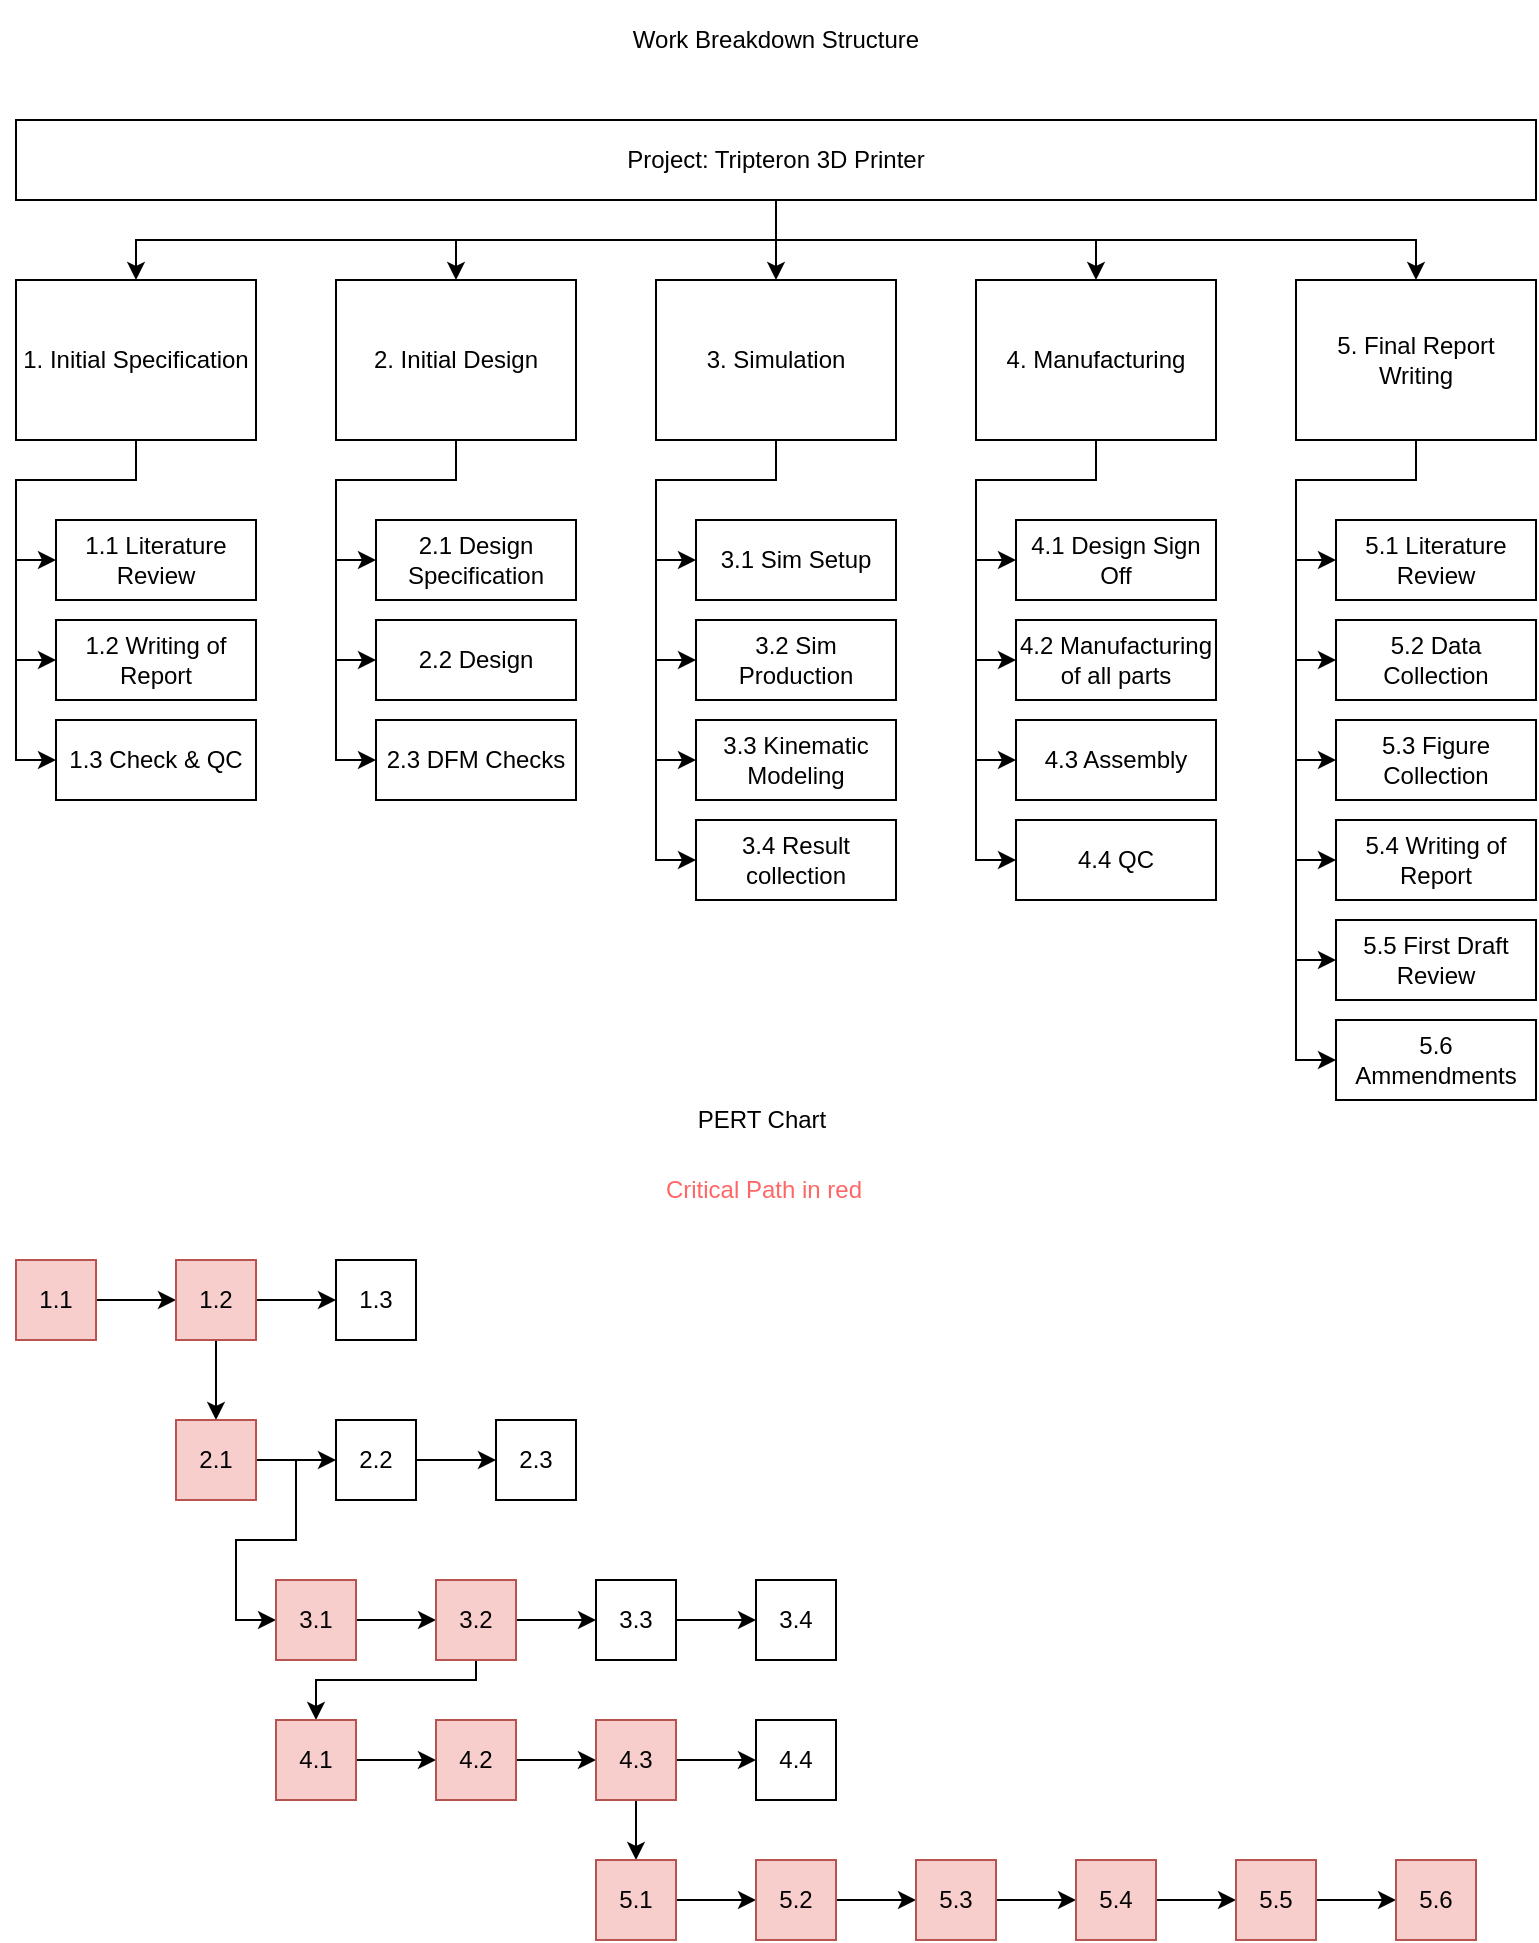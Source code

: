 <mxfile version="26.0.4">
  <diagram name="Page-1" id="xTb46sdcezq3PN24FQSf">
    <mxGraphModel dx="989" dy="577" grid="1" gridSize="10" guides="1" tooltips="1" connect="1" arrows="1" fold="1" page="1" pageScale="1" pageWidth="827" pageHeight="1169" math="0" shadow="0">
      <root>
        <mxCell id="0" />
        <mxCell id="1" parent="0" />
        <mxCell id="CleEMq_5FFTunpm9gmCT-34" style="edgeStyle=orthogonalEdgeStyle;rounded=0;orthogonalLoop=1;jettySize=auto;html=1;entryX=0;entryY=0.5;entryDx=0;entryDy=0;" edge="1" parent="1" source="CleEMq_5FFTunpm9gmCT-1" target="CleEMq_5FFTunpm9gmCT-9">
          <mxGeometry relative="1" as="geometry" />
        </mxCell>
        <mxCell id="CleEMq_5FFTunpm9gmCT-35" style="edgeStyle=orthogonalEdgeStyle;rounded=0;orthogonalLoop=1;jettySize=auto;html=1;entryX=0;entryY=0.5;entryDx=0;entryDy=0;" edge="1" parent="1" source="CleEMq_5FFTunpm9gmCT-1" target="CleEMq_5FFTunpm9gmCT-10">
          <mxGeometry relative="1" as="geometry">
            <Array as="points">
              <mxPoint x="100" y="300" />
              <mxPoint x="40" y="300" />
              <mxPoint x="40" y="390" />
            </Array>
          </mxGeometry>
        </mxCell>
        <mxCell id="CleEMq_5FFTunpm9gmCT-36" style="edgeStyle=orthogonalEdgeStyle;rounded=0;orthogonalLoop=1;jettySize=auto;html=1;entryX=0;entryY=0.5;entryDx=0;entryDy=0;" edge="1" parent="1" source="CleEMq_5FFTunpm9gmCT-1" target="CleEMq_5FFTunpm9gmCT-11">
          <mxGeometry relative="1" as="geometry">
            <Array as="points">
              <mxPoint x="100" y="300" />
              <mxPoint x="40" y="300" />
              <mxPoint x="40" y="440" />
            </Array>
          </mxGeometry>
        </mxCell>
        <mxCell id="CleEMq_5FFTunpm9gmCT-1" value="1. Initial Specification" style="rounded=0;whiteSpace=wrap;html=1;" vertex="1" parent="1">
          <mxGeometry x="40" y="200" width="120" height="80" as="geometry" />
        </mxCell>
        <mxCell id="CleEMq_5FFTunpm9gmCT-37" style="edgeStyle=orthogonalEdgeStyle;rounded=0;orthogonalLoop=1;jettySize=auto;html=1;entryX=0;entryY=0.5;entryDx=0;entryDy=0;" edge="1" parent="1" source="CleEMq_5FFTunpm9gmCT-2" target="CleEMq_5FFTunpm9gmCT-14">
          <mxGeometry relative="1" as="geometry">
            <Array as="points">
              <mxPoint x="260" y="300" />
              <mxPoint x="200" y="300" />
              <mxPoint x="200" y="440" />
            </Array>
          </mxGeometry>
        </mxCell>
        <mxCell id="CleEMq_5FFTunpm9gmCT-38" style="edgeStyle=orthogonalEdgeStyle;rounded=0;orthogonalLoop=1;jettySize=auto;html=1;entryX=0;entryY=0.5;entryDx=0;entryDy=0;" edge="1" parent="1" source="CleEMq_5FFTunpm9gmCT-2" target="CleEMq_5FFTunpm9gmCT-13">
          <mxGeometry relative="1" as="geometry">
            <Array as="points">
              <mxPoint x="260" y="300" />
              <mxPoint x="200" y="300" />
              <mxPoint x="200" y="390" />
            </Array>
          </mxGeometry>
        </mxCell>
        <mxCell id="CleEMq_5FFTunpm9gmCT-39" style="edgeStyle=orthogonalEdgeStyle;rounded=0;orthogonalLoop=1;jettySize=auto;html=1;entryX=0;entryY=0.5;entryDx=0;entryDy=0;" edge="1" parent="1" source="CleEMq_5FFTunpm9gmCT-2" target="CleEMq_5FFTunpm9gmCT-12">
          <mxGeometry relative="1" as="geometry" />
        </mxCell>
        <mxCell id="CleEMq_5FFTunpm9gmCT-2" value="2. Initial Design" style="rounded=0;whiteSpace=wrap;html=1;" vertex="1" parent="1">
          <mxGeometry x="200" y="200" width="120" height="80" as="geometry" />
        </mxCell>
        <mxCell id="CleEMq_5FFTunpm9gmCT-40" style="edgeStyle=orthogonalEdgeStyle;rounded=0;orthogonalLoop=1;jettySize=auto;html=1;entryX=0;entryY=0.5;entryDx=0;entryDy=0;" edge="1" parent="1" source="CleEMq_5FFTunpm9gmCT-3" target="CleEMq_5FFTunpm9gmCT-15">
          <mxGeometry relative="1" as="geometry" />
        </mxCell>
        <mxCell id="CleEMq_5FFTunpm9gmCT-41" style="edgeStyle=orthogonalEdgeStyle;rounded=0;orthogonalLoop=1;jettySize=auto;html=1;entryX=0;entryY=0.5;entryDx=0;entryDy=0;" edge="1" parent="1" source="CleEMq_5FFTunpm9gmCT-3" target="CleEMq_5FFTunpm9gmCT-16">
          <mxGeometry relative="1" as="geometry">
            <Array as="points">
              <mxPoint x="420" y="300" />
              <mxPoint x="360" y="300" />
              <mxPoint x="360" y="390" />
            </Array>
          </mxGeometry>
        </mxCell>
        <mxCell id="CleEMq_5FFTunpm9gmCT-42" style="edgeStyle=orthogonalEdgeStyle;rounded=0;orthogonalLoop=1;jettySize=auto;html=1;entryX=0;entryY=0.5;entryDx=0;entryDy=0;" edge="1" parent="1" source="CleEMq_5FFTunpm9gmCT-3" target="CleEMq_5FFTunpm9gmCT-17">
          <mxGeometry relative="1" as="geometry">
            <Array as="points">
              <mxPoint x="420" y="300" />
              <mxPoint x="360" y="300" />
              <mxPoint x="360" y="440" />
            </Array>
          </mxGeometry>
        </mxCell>
        <mxCell id="CleEMq_5FFTunpm9gmCT-43" style="edgeStyle=orthogonalEdgeStyle;rounded=0;orthogonalLoop=1;jettySize=auto;html=1;entryX=0;entryY=0.5;entryDx=0;entryDy=0;" edge="1" parent="1" source="CleEMq_5FFTunpm9gmCT-3" target="CleEMq_5FFTunpm9gmCT-18">
          <mxGeometry relative="1" as="geometry">
            <Array as="points">
              <mxPoint x="420" y="300" />
              <mxPoint x="360" y="300" />
              <mxPoint x="360" y="490" />
            </Array>
          </mxGeometry>
        </mxCell>
        <mxCell id="CleEMq_5FFTunpm9gmCT-3" value="3. Simulation" style="rounded=0;whiteSpace=wrap;html=1;" vertex="1" parent="1">
          <mxGeometry x="360" y="200" width="120" height="80" as="geometry" />
        </mxCell>
        <mxCell id="CleEMq_5FFTunpm9gmCT-44" style="edgeStyle=orthogonalEdgeStyle;rounded=0;orthogonalLoop=1;jettySize=auto;html=1;entryX=0;entryY=0.5;entryDx=0;entryDy=0;" edge="1" parent="1" source="CleEMq_5FFTunpm9gmCT-4" target="CleEMq_5FFTunpm9gmCT-19">
          <mxGeometry relative="1" as="geometry" />
        </mxCell>
        <mxCell id="CleEMq_5FFTunpm9gmCT-45" style="edgeStyle=orthogonalEdgeStyle;rounded=0;orthogonalLoop=1;jettySize=auto;html=1;entryX=0;entryY=0.5;entryDx=0;entryDy=0;" edge="1" parent="1" source="CleEMq_5FFTunpm9gmCT-4" target="CleEMq_5FFTunpm9gmCT-20">
          <mxGeometry relative="1" as="geometry">
            <Array as="points">
              <mxPoint x="580" y="300" />
              <mxPoint x="520" y="300" />
              <mxPoint x="520" y="390" />
            </Array>
          </mxGeometry>
        </mxCell>
        <mxCell id="CleEMq_5FFTunpm9gmCT-46" style="edgeStyle=orthogonalEdgeStyle;rounded=0;orthogonalLoop=1;jettySize=auto;html=1;entryX=0;entryY=0.5;entryDx=0;entryDy=0;" edge="1" parent="1" source="CleEMq_5FFTunpm9gmCT-4" target="CleEMq_5FFTunpm9gmCT-21">
          <mxGeometry relative="1" as="geometry">
            <Array as="points">
              <mxPoint x="580" y="300" />
              <mxPoint x="520" y="300" />
              <mxPoint x="520" y="440" />
            </Array>
          </mxGeometry>
        </mxCell>
        <mxCell id="CleEMq_5FFTunpm9gmCT-47" style="edgeStyle=orthogonalEdgeStyle;rounded=0;orthogonalLoop=1;jettySize=auto;html=1;entryX=0;entryY=0.5;entryDx=0;entryDy=0;" edge="1" parent="1" source="CleEMq_5FFTunpm9gmCT-4" target="CleEMq_5FFTunpm9gmCT-22">
          <mxGeometry relative="1" as="geometry">
            <Array as="points">
              <mxPoint x="580" y="300" />
              <mxPoint x="520" y="300" />
              <mxPoint x="520" y="490" />
            </Array>
          </mxGeometry>
        </mxCell>
        <mxCell id="CleEMq_5FFTunpm9gmCT-4" value="4. Manufacturing" style="rounded=0;whiteSpace=wrap;html=1;" vertex="1" parent="1">
          <mxGeometry x="520" y="200" width="120" height="80" as="geometry" />
        </mxCell>
        <mxCell id="CleEMq_5FFTunpm9gmCT-48" style="edgeStyle=orthogonalEdgeStyle;rounded=0;orthogonalLoop=1;jettySize=auto;html=1;entryX=0;entryY=0.5;entryDx=0;entryDy=0;" edge="1" parent="1" source="CleEMq_5FFTunpm9gmCT-5" target="CleEMq_5FFTunpm9gmCT-23">
          <mxGeometry relative="1" as="geometry" />
        </mxCell>
        <mxCell id="CleEMq_5FFTunpm9gmCT-49" style="edgeStyle=orthogonalEdgeStyle;rounded=0;orthogonalLoop=1;jettySize=auto;html=1;entryX=0;entryY=0.5;entryDx=0;entryDy=0;" edge="1" parent="1" source="CleEMq_5FFTunpm9gmCT-5" target="CleEMq_5FFTunpm9gmCT-24">
          <mxGeometry relative="1" as="geometry">
            <Array as="points">
              <mxPoint x="740" y="300" />
              <mxPoint x="680" y="300" />
              <mxPoint x="680" y="390" />
            </Array>
          </mxGeometry>
        </mxCell>
        <mxCell id="CleEMq_5FFTunpm9gmCT-50" style="edgeStyle=orthogonalEdgeStyle;rounded=0;orthogonalLoop=1;jettySize=auto;html=1;entryX=0;entryY=0.5;entryDx=0;entryDy=0;" edge="1" parent="1" source="CleEMq_5FFTunpm9gmCT-5" target="CleEMq_5FFTunpm9gmCT-25">
          <mxGeometry relative="1" as="geometry">
            <Array as="points">
              <mxPoint x="740" y="300" />
              <mxPoint x="680" y="300" />
              <mxPoint x="680" y="440" />
            </Array>
          </mxGeometry>
        </mxCell>
        <mxCell id="CleEMq_5FFTunpm9gmCT-51" style="edgeStyle=orthogonalEdgeStyle;rounded=0;orthogonalLoop=1;jettySize=auto;html=1;entryX=0;entryY=0.5;entryDx=0;entryDy=0;" edge="1" parent="1" source="CleEMq_5FFTunpm9gmCT-5" target="CleEMq_5FFTunpm9gmCT-26">
          <mxGeometry relative="1" as="geometry">
            <Array as="points">
              <mxPoint x="740" y="300" />
              <mxPoint x="680" y="300" />
              <mxPoint x="680" y="490" />
            </Array>
          </mxGeometry>
        </mxCell>
        <mxCell id="CleEMq_5FFTunpm9gmCT-52" style="edgeStyle=orthogonalEdgeStyle;rounded=0;orthogonalLoop=1;jettySize=auto;html=1;entryX=0;entryY=0.5;entryDx=0;entryDy=0;" edge="1" parent="1" source="CleEMq_5FFTunpm9gmCT-5" target="CleEMq_5FFTunpm9gmCT-27">
          <mxGeometry relative="1" as="geometry">
            <Array as="points">
              <mxPoint x="740" y="300" />
              <mxPoint x="680" y="300" />
              <mxPoint x="680" y="540" />
            </Array>
          </mxGeometry>
        </mxCell>
        <mxCell id="CleEMq_5FFTunpm9gmCT-53" style="edgeStyle=orthogonalEdgeStyle;rounded=0;orthogonalLoop=1;jettySize=auto;html=1;entryX=0;entryY=0.5;entryDx=0;entryDy=0;" edge="1" parent="1" source="CleEMq_5FFTunpm9gmCT-5" target="CleEMq_5FFTunpm9gmCT-28">
          <mxGeometry relative="1" as="geometry">
            <Array as="points">
              <mxPoint x="740" y="300" />
              <mxPoint x="680" y="300" />
              <mxPoint x="680" y="590" />
            </Array>
          </mxGeometry>
        </mxCell>
        <mxCell id="CleEMq_5FFTunpm9gmCT-5" value="5. Final Report Writing" style="rounded=0;whiteSpace=wrap;html=1;" vertex="1" parent="1">
          <mxGeometry x="680" y="200" width="120" height="80" as="geometry" />
        </mxCell>
        <mxCell id="CleEMq_5FFTunpm9gmCT-29" value="" style="edgeStyle=orthogonalEdgeStyle;rounded=0;orthogonalLoop=1;jettySize=auto;html=1;" edge="1" parent="1" source="CleEMq_5FFTunpm9gmCT-8" target="CleEMq_5FFTunpm9gmCT-3">
          <mxGeometry relative="1" as="geometry" />
        </mxCell>
        <mxCell id="CleEMq_5FFTunpm9gmCT-30" style="edgeStyle=orthogonalEdgeStyle;rounded=0;orthogonalLoop=1;jettySize=auto;html=1;entryX=0.5;entryY=0;entryDx=0;entryDy=0;" edge="1" parent="1" source="CleEMq_5FFTunpm9gmCT-8" target="CleEMq_5FFTunpm9gmCT-2">
          <mxGeometry relative="1" as="geometry" />
        </mxCell>
        <mxCell id="CleEMq_5FFTunpm9gmCT-31" style="edgeStyle=orthogonalEdgeStyle;rounded=0;orthogonalLoop=1;jettySize=auto;html=1;entryX=0.5;entryY=0;entryDx=0;entryDy=0;" edge="1" parent="1" source="CleEMq_5FFTunpm9gmCT-8" target="CleEMq_5FFTunpm9gmCT-1">
          <mxGeometry relative="1" as="geometry" />
        </mxCell>
        <mxCell id="CleEMq_5FFTunpm9gmCT-32" style="edgeStyle=orthogonalEdgeStyle;rounded=0;orthogonalLoop=1;jettySize=auto;html=1;" edge="1" parent="1" source="CleEMq_5FFTunpm9gmCT-8" target="CleEMq_5FFTunpm9gmCT-4">
          <mxGeometry relative="1" as="geometry" />
        </mxCell>
        <mxCell id="CleEMq_5FFTunpm9gmCT-33" style="edgeStyle=orthogonalEdgeStyle;rounded=0;orthogonalLoop=1;jettySize=auto;html=1;" edge="1" parent="1" source="CleEMq_5FFTunpm9gmCT-8" target="CleEMq_5FFTunpm9gmCT-5">
          <mxGeometry relative="1" as="geometry" />
        </mxCell>
        <mxCell id="CleEMq_5FFTunpm9gmCT-8" value="Project: Tripteron 3D Printer" style="rounded=0;whiteSpace=wrap;html=1;" vertex="1" parent="1">
          <mxGeometry x="40" y="120" width="760" height="40" as="geometry" />
        </mxCell>
        <mxCell id="CleEMq_5FFTunpm9gmCT-9" value="1.1 Literature Review" style="rounded=0;whiteSpace=wrap;html=1;" vertex="1" parent="1">
          <mxGeometry x="60" y="320" width="100" height="40" as="geometry" />
        </mxCell>
        <mxCell id="CleEMq_5FFTunpm9gmCT-10" value="1.2 Writing of Report" style="rounded=0;whiteSpace=wrap;html=1;" vertex="1" parent="1">
          <mxGeometry x="60" y="370" width="100" height="40" as="geometry" />
        </mxCell>
        <mxCell id="CleEMq_5FFTunpm9gmCT-11" value="1.3 Check &amp;amp; QC" style="rounded=0;whiteSpace=wrap;html=1;" vertex="1" parent="1">
          <mxGeometry x="60" y="420" width="100" height="40" as="geometry" />
        </mxCell>
        <mxCell id="CleEMq_5FFTunpm9gmCT-12" value="2.1 Design Specification" style="rounded=0;whiteSpace=wrap;html=1;" vertex="1" parent="1">
          <mxGeometry x="220" y="320" width="100" height="40" as="geometry" />
        </mxCell>
        <mxCell id="CleEMq_5FFTunpm9gmCT-13" value="2.2 Design" style="rounded=0;whiteSpace=wrap;html=1;" vertex="1" parent="1">
          <mxGeometry x="220" y="370" width="100" height="40" as="geometry" />
        </mxCell>
        <mxCell id="CleEMq_5FFTunpm9gmCT-14" value="2.3 DFM Checks" style="rounded=0;whiteSpace=wrap;html=1;" vertex="1" parent="1">
          <mxGeometry x="220" y="420" width="100" height="40" as="geometry" />
        </mxCell>
        <mxCell id="CleEMq_5FFTunpm9gmCT-15" value="3.1 Sim Setup" style="rounded=0;whiteSpace=wrap;html=1;" vertex="1" parent="1">
          <mxGeometry x="380" y="320" width="100" height="40" as="geometry" />
        </mxCell>
        <mxCell id="CleEMq_5FFTunpm9gmCT-16" value="3.2 Sim Production" style="rounded=0;whiteSpace=wrap;html=1;" vertex="1" parent="1">
          <mxGeometry x="380" y="370" width="100" height="40" as="geometry" />
        </mxCell>
        <mxCell id="CleEMq_5FFTunpm9gmCT-17" value="3.3 Kinematic Modeling" style="rounded=0;whiteSpace=wrap;html=1;" vertex="1" parent="1">
          <mxGeometry x="380" y="420" width="100" height="40" as="geometry" />
        </mxCell>
        <mxCell id="CleEMq_5FFTunpm9gmCT-18" value="3.4 Result collection" style="rounded=0;whiteSpace=wrap;html=1;" vertex="1" parent="1">
          <mxGeometry x="380" y="470" width="100" height="40" as="geometry" />
        </mxCell>
        <mxCell id="CleEMq_5FFTunpm9gmCT-19" value="4.1 Design Sign Off" style="rounded=0;whiteSpace=wrap;html=1;" vertex="1" parent="1">
          <mxGeometry x="540" y="320" width="100" height="40" as="geometry" />
        </mxCell>
        <mxCell id="CleEMq_5FFTunpm9gmCT-20" value="4.2 Manufacturing of all parts" style="rounded=0;whiteSpace=wrap;html=1;" vertex="1" parent="1">
          <mxGeometry x="540" y="370" width="100" height="40" as="geometry" />
        </mxCell>
        <mxCell id="CleEMq_5FFTunpm9gmCT-21" value="4.3 Assembly" style="rounded=0;whiteSpace=wrap;html=1;" vertex="1" parent="1">
          <mxGeometry x="540" y="420" width="100" height="40" as="geometry" />
        </mxCell>
        <mxCell id="CleEMq_5FFTunpm9gmCT-22" value="4.4 QC" style="rounded=0;whiteSpace=wrap;html=1;" vertex="1" parent="1">
          <mxGeometry x="540" y="470" width="100" height="40" as="geometry" />
        </mxCell>
        <mxCell id="CleEMq_5FFTunpm9gmCT-23" value="5.1 Literature Review" style="rounded=0;whiteSpace=wrap;html=1;" vertex="1" parent="1">
          <mxGeometry x="700" y="320" width="100" height="40" as="geometry" />
        </mxCell>
        <mxCell id="CleEMq_5FFTunpm9gmCT-24" value="5.2 Data Collection" style="rounded=0;whiteSpace=wrap;html=1;" vertex="1" parent="1">
          <mxGeometry x="700" y="370" width="100" height="40" as="geometry" />
        </mxCell>
        <mxCell id="CleEMq_5FFTunpm9gmCT-25" value="5.3 Figure Collection" style="rounded=0;whiteSpace=wrap;html=1;" vertex="1" parent="1">
          <mxGeometry x="700" y="420" width="100" height="40" as="geometry" />
        </mxCell>
        <mxCell id="CleEMq_5FFTunpm9gmCT-26" value="5.4 Writing of Report" style="rounded=0;whiteSpace=wrap;html=1;" vertex="1" parent="1">
          <mxGeometry x="700" y="470" width="100" height="40" as="geometry" />
        </mxCell>
        <mxCell id="CleEMq_5FFTunpm9gmCT-27" value="5.5 First Draft Review" style="rounded=0;whiteSpace=wrap;html=1;" vertex="1" parent="1">
          <mxGeometry x="700" y="520" width="100" height="40" as="geometry" />
        </mxCell>
        <mxCell id="CleEMq_5FFTunpm9gmCT-28" value="5.6 Ammendments" style="rounded=0;whiteSpace=wrap;html=1;" vertex="1" parent="1">
          <mxGeometry x="700" y="570" width="100" height="40" as="geometry" />
        </mxCell>
        <mxCell id="CleEMq_5FFTunpm9gmCT-54" value="Work Breakdown Structure" style="text;html=1;align=center;verticalAlign=middle;whiteSpace=wrap;rounded=0;" vertex="1" parent="1">
          <mxGeometry x="275" y="60" width="290" height="40" as="geometry" />
        </mxCell>
        <mxCell id="CleEMq_5FFTunpm9gmCT-59" value="" style="edgeStyle=orthogonalEdgeStyle;rounded=0;orthogonalLoop=1;jettySize=auto;html=1;" edge="1" parent="1" source="CleEMq_5FFTunpm9gmCT-55" target="CleEMq_5FFTunpm9gmCT-56">
          <mxGeometry relative="1" as="geometry" />
        </mxCell>
        <mxCell id="CleEMq_5FFTunpm9gmCT-55" value="1.1" style="rounded=0;whiteSpace=wrap;html=1;fillColor=#f8cecc;strokeColor=#b85450;" vertex="1" parent="1">
          <mxGeometry x="40" y="690" width="40" height="40" as="geometry" />
        </mxCell>
        <mxCell id="CleEMq_5FFTunpm9gmCT-60" value="" style="edgeStyle=orthogonalEdgeStyle;rounded=0;orthogonalLoop=1;jettySize=auto;html=1;" edge="1" parent="1" source="CleEMq_5FFTunpm9gmCT-56" target="CleEMq_5FFTunpm9gmCT-58">
          <mxGeometry relative="1" as="geometry" />
        </mxCell>
        <mxCell id="CleEMq_5FFTunpm9gmCT-61" value="" style="edgeStyle=orthogonalEdgeStyle;rounded=0;orthogonalLoop=1;jettySize=auto;html=1;" edge="1" parent="1" source="CleEMq_5FFTunpm9gmCT-56" target="CleEMq_5FFTunpm9gmCT-57">
          <mxGeometry relative="1" as="geometry" />
        </mxCell>
        <mxCell id="CleEMq_5FFTunpm9gmCT-56" value="1.2" style="rounded=0;whiteSpace=wrap;html=1;fillColor=#f8cecc;strokeColor=#b85450;" vertex="1" parent="1">
          <mxGeometry x="120" y="690" width="40" height="40" as="geometry" />
        </mxCell>
        <mxCell id="CleEMq_5FFTunpm9gmCT-67" value="" style="edgeStyle=orthogonalEdgeStyle;rounded=0;orthogonalLoop=1;jettySize=auto;html=1;" edge="1" parent="1" source="CleEMq_5FFTunpm9gmCT-57" target="CleEMq_5FFTunpm9gmCT-62">
          <mxGeometry relative="1" as="geometry" />
        </mxCell>
        <mxCell id="CleEMq_5FFTunpm9gmCT-69" style="edgeStyle=orthogonalEdgeStyle;rounded=0;orthogonalLoop=1;jettySize=auto;html=1;entryX=0;entryY=0.5;entryDx=0;entryDy=0;" edge="1" parent="1" source="CleEMq_5FFTunpm9gmCT-57" target="CleEMq_5FFTunpm9gmCT-64">
          <mxGeometry relative="1" as="geometry" />
        </mxCell>
        <mxCell id="CleEMq_5FFTunpm9gmCT-57" value="2.1" style="rounded=0;whiteSpace=wrap;html=1;fillColor=#f8cecc;strokeColor=#b85450;" vertex="1" parent="1">
          <mxGeometry x="120" y="770" width="40" height="40" as="geometry" />
        </mxCell>
        <mxCell id="CleEMq_5FFTunpm9gmCT-58" value="1.3" style="rounded=0;whiteSpace=wrap;html=1;" vertex="1" parent="1">
          <mxGeometry x="200" y="690" width="40" height="40" as="geometry" />
        </mxCell>
        <mxCell id="CleEMq_5FFTunpm9gmCT-68" value="" style="edgeStyle=orthogonalEdgeStyle;rounded=0;orthogonalLoop=1;jettySize=auto;html=1;" edge="1" parent="1" source="CleEMq_5FFTunpm9gmCT-62" target="CleEMq_5FFTunpm9gmCT-63">
          <mxGeometry relative="1" as="geometry" />
        </mxCell>
        <mxCell id="CleEMq_5FFTunpm9gmCT-62" value="2.2" style="rounded=0;whiteSpace=wrap;html=1;" vertex="1" parent="1">
          <mxGeometry x="200" y="770" width="40" height="40" as="geometry" />
        </mxCell>
        <mxCell id="CleEMq_5FFTunpm9gmCT-63" value="2.3" style="rounded=0;whiteSpace=wrap;html=1;" vertex="1" parent="1">
          <mxGeometry x="280" y="770" width="40" height="40" as="geometry" />
        </mxCell>
        <mxCell id="CleEMq_5FFTunpm9gmCT-70" value="" style="edgeStyle=orthogonalEdgeStyle;rounded=0;orthogonalLoop=1;jettySize=auto;html=1;" edge="1" parent="1" source="CleEMq_5FFTunpm9gmCT-64" target="CleEMq_5FFTunpm9gmCT-65">
          <mxGeometry relative="1" as="geometry" />
        </mxCell>
        <mxCell id="CleEMq_5FFTunpm9gmCT-64" value="3.1" style="rounded=0;whiteSpace=wrap;html=1;fillColor=#f8cecc;strokeColor=#b85450;" vertex="1" parent="1">
          <mxGeometry x="170" y="850" width="40" height="40" as="geometry" />
        </mxCell>
        <mxCell id="CleEMq_5FFTunpm9gmCT-71" value="" style="edgeStyle=orthogonalEdgeStyle;rounded=0;orthogonalLoop=1;jettySize=auto;html=1;" edge="1" parent="1" source="CleEMq_5FFTunpm9gmCT-65" target="CleEMq_5FFTunpm9gmCT-66">
          <mxGeometry relative="1" as="geometry" />
        </mxCell>
        <mxCell id="CleEMq_5FFTunpm9gmCT-99" style="edgeStyle=orthogonalEdgeStyle;rounded=0;orthogonalLoop=1;jettySize=auto;html=1;" edge="1" parent="1" source="CleEMq_5FFTunpm9gmCT-65" target="CleEMq_5FFTunpm9gmCT-74">
          <mxGeometry relative="1" as="geometry">
            <Array as="points">
              <mxPoint x="270" y="900" />
              <mxPoint x="190" y="900" />
            </Array>
          </mxGeometry>
        </mxCell>
        <mxCell id="CleEMq_5FFTunpm9gmCT-65" value="3.2" style="rounded=0;whiteSpace=wrap;html=1;fillColor=#f8cecc;strokeColor=#b85450;" vertex="1" parent="1">
          <mxGeometry x="250" y="850" width="40" height="40" as="geometry" />
        </mxCell>
        <mxCell id="CleEMq_5FFTunpm9gmCT-73" value="" style="edgeStyle=orthogonalEdgeStyle;rounded=0;orthogonalLoop=1;jettySize=auto;html=1;" edge="1" parent="1" source="CleEMq_5FFTunpm9gmCT-66" target="CleEMq_5FFTunpm9gmCT-72">
          <mxGeometry relative="1" as="geometry" />
        </mxCell>
        <mxCell id="CleEMq_5FFTunpm9gmCT-66" value="3.3" style="rounded=0;whiteSpace=wrap;html=1;" vertex="1" parent="1">
          <mxGeometry x="330" y="850" width="40" height="40" as="geometry" />
        </mxCell>
        <mxCell id="CleEMq_5FFTunpm9gmCT-72" value="3.4" style="rounded=0;whiteSpace=wrap;html=1;" vertex="1" parent="1">
          <mxGeometry x="410" y="850" width="40" height="40" as="geometry" />
        </mxCell>
        <mxCell id="CleEMq_5FFTunpm9gmCT-79" value="" style="edgeStyle=orthogonalEdgeStyle;rounded=0;orthogonalLoop=1;jettySize=auto;html=1;" edge="1" parent="1" source="CleEMq_5FFTunpm9gmCT-74" target="CleEMq_5FFTunpm9gmCT-76">
          <mxGeometry relative="1" as="geometry" />
        </mxCell>
        <mxCell id="CleEMq_5FFTunpm9gmCT-74" value="4.1" style="rounded=0;whiteSpace=wrap;html=1;fillColor=#f8cecc;strokeColor=#b85450;" vertex="1" parent="1">
          <mxGeometry x="170" y="920" width="40" height="40" as="geometry" />
        </mxCell>
        <mxCell id="CleEMq_5FFTunpm9gmCT-80" value="" style="edgeStyle=orthogonalEdgeStyle;rounded=0;orthogonalLoop=1;jettySize=auto;html=1;" edge="1" parent="1" source="CleEMq_5FFTunpm9gmCT-76" target="CleEMq_5FFTunpm9gmCT-77">
          <mxGeometry relative="1" as="geometry" />
        </mxCell>
        <mxCell id="CleEMq_5FFTunpm9gmCT-76" value="4.2" style="rounded=0;whiteSpace=wrap;html=1;fillColor=#f8cecc;strokeColor=#b85450;" vertex="1" parent="1">
          <mxGeometry x="250" y="920" width="40" height="40" as="geometry" />
        </mxCell>
        <mxCell id="CleEMq_5FFTunpm9gmCT-81" value="" style="edgeStyle=orthogonalEdgeStyle;rounded=0;orthogonalLoop=1;jettySize=auto;html=1;" edge="1" parent="1" source="CleEMq_5FFTunpm9gmCT-77" target="CleEMq_5FFTunpm9gmCT-78">
          <mxGeometry relative="1" as="geometry" />
        </mxCell>
        <mxCell id="CleEMq_5FFTunpm9gmCT-97" value="" style="edgeStyle=orthogonalEdgeStyle;rounded=0;orthogonalLoop=1;jettySize=auto;html=1;" edge="1" parent="1" source="CleEMq_5FFTunpm9gmCT-77" target="CleEMq_5FFTunpm9gmCT-82">
          <mxGeometry relative="1" as="geometry" />
        </mxCell>
        <mxCell id="CleEMq_5FFTunpm9gmCT-77" value="4.3" style="rounded=0;whiteSpace=wrap;html=1;fillColor=#f8cecc;strokeColor=#b85450;" vertex="1" parent="1">
          <mxGeometry x="330" y="920" width="40" height="40" as="geometry" />
        </mxCell>
        <mxCell id="CleEMq_5FFTunpm9gmCT-78" value="4.4" style="rounded=0;whiteSpace=wrap;html=1;" vertex="1" parent="1">
          <mxGeometry x="410" y="920" width="40" height="40" as="geometry" />
        </mxCell>
        <mxCell id="CleEMq_5FFTunpm9gmCT-90" style="edgeStyle=orthogonalEdgeStyle;rounded=0;orthogonalLoop=1;jettySize=auto;html=1;entryX=0;entryY=0.5;entryDx=0;entryDy=0;" edge="1" parent="1" source="CleEMq_5FFTunpm9gmCT-82" target="CleEMq_5FFTunpm9gmCT-83">
          <mxGeometry relative="1" as="geometry" />
        </mxCell>
        <mxCell id="CleEMq_5FFTunpm9gmCT-82" value="5.1" style="rounded=0;whiteSpace=wrap;html=1;fillColor=#f8cecc;strokeColor=#b85450;" vertex="1" parent="1">
          <mxGeometry x="330" y="990" width="40" height="40" as="geometry" />
        </mxCell>
        <mxCell id="CleEMq_5FFTunpm9gmCT-93" style="edgeStyle=orthogonalEdgeStyle;rounded=0;orthogonalLoop=1;jettySize=auto;html=1;entryX=0;entryY=0.5;entryDx=0;entryDy=0;" edge="1" parent="1" source="CleEMq_5FFTunpm9gmCT-83" target="CleEMq_5FFTunpm9gmCT-84">
          <mxGeometry relative="1" as="geometry" />
        </mxCell>
        <mxCell id="CleEMq_5FFTunpm9gmCT-83" value="5.2" style="rounded=0;whiteSpace=wrap;html=1;fillColor=#f8cecc;strokeColor=#b85450;" vertex="1" parent="1">
          <mxGeometry x="410" y="990" width="40" height="40" as="geometry" />
        </mxCell>
        <mxCell id="CleEMq_5FFTunpm9gmCT-94" style="edgeStyle=orthogonalEdgeStyle;rounded=0;orthogonalLoop=1;jettySize=auto;html=1;entryX=0;entryY=0.5;entryDx=0;entryDy=0;" edge="1" parent="1" source="CleEMq_5FFTunpm9gmCT-84" target="CleEMq_5FFTunpm9gmCT-85">
          <mxGeometry relative="1" as="geometry" />
        </mxCell>
        <mxCell id="CleEMq_5FFTunpm9gmCT-84" value="5.3" style="rounded=0;whiteSpace=wrap;html=1;fillColor=#f8cecc;strokeColor=#b85450;" vertex="1" parent="1">
          <mxGeometry x="490" y="990" width="40" height="40" as="geometry" />
        </mxCell>
        <mxCell id="CleEMq_5FFTunpm9gmCT-95" style="edgeStyle=orthogonalEdgeStyle;rounded=0;orthogonalLoop=1;jettySize=auto;html=1;entryX=0;entryY=0.5;entryDx=0;entryDy=0;" edge="1" parent="1" source="CleEMq_5FFTunpm9gmCT-85" target="CleEMq_5FFTunpm9gmCT-86">
          <mxGeometry relative="1" as="geometry" />
        </mxCell>
        <mxCell id="CleEMq_5FFTunpm9gmCT-85" value="5.4" style="rounded=0;whiteSpace=wrap;html=1;fillColor=#f8cecc;strokeColor=#b85450;" vertex="1" parent="1">
          <mxGeometry x="570" y="990" width="40" height="40" as="geometry" />
        </mxCell>
        <mxCell id="CleEMq_5FFTunpm9gmCT-96" style="edgeStyle=orthogonalEdgeStyle;rounded=0;orthogonalLoop=1;jettySize=auto;html=1;entryX=0;entryY=0.5;entryDx=0;entryDy=0;" edge="1" parent="1" source="CleEMq_5FFTunpm9gmCT-86" target="CleEMq_5FFTunpm9gmCT-87">
          <mxGeometry relative="1" as="geometry" />
        </mxCell>
        <mxCell id="CleEMq_5FFTunpm9gmCT-86" value="5.5" style="rounded=0;whiteSpace=wrap;html=1;fillColor=#f8cecc;strokeColor=#b85450;" vertex="1" parent="1">
          <mxGeometry x="650" y="990" width="40" height="40" as="geometry" />
        </mxCell>
        <mxCell id="CleEMq_5FFTunpm9gmCT-87" value="5.6" style="rounded=0;whiteSpace=wrap;html=1;fillColor=#f8cecc;strokeColor=#b85450;" vertex="1" parent="1">
          <mxGeometry x="730" y="990" width="40" height="40" as="geometry" />
        </mxCell>
        <mxCell id="CleEMq_5FFTunpm9gmCT-98" value="PERT Chart" style="text;html=1;align=center;verticalAlign=middle;whiteSpace=wrap;rounded=0;" vertex="1" parent="1">
          <mxGeometry x="268" y="600" width="290" height="40" as="geometry" />
        </mxCell>
        <mxCell id="CleEMq_5FFTunpm9gmCT-100" value="&lt;font style=&quot;color: rgb(255, 102, 102);&quot;&gt;Critical Path in red&lt;/font&gt;" style="text;html=1;align=center;verticalAlign=middle;whiteSpace=wrap;rounded=0;" vertex="1" parent="1">
          <mxGeometry x="356" y="640" width="116" height="30" as="geometry" />
        </mxCell>
      </root>
    </mxGraphModel>
  </diagram>
</mxfile>
